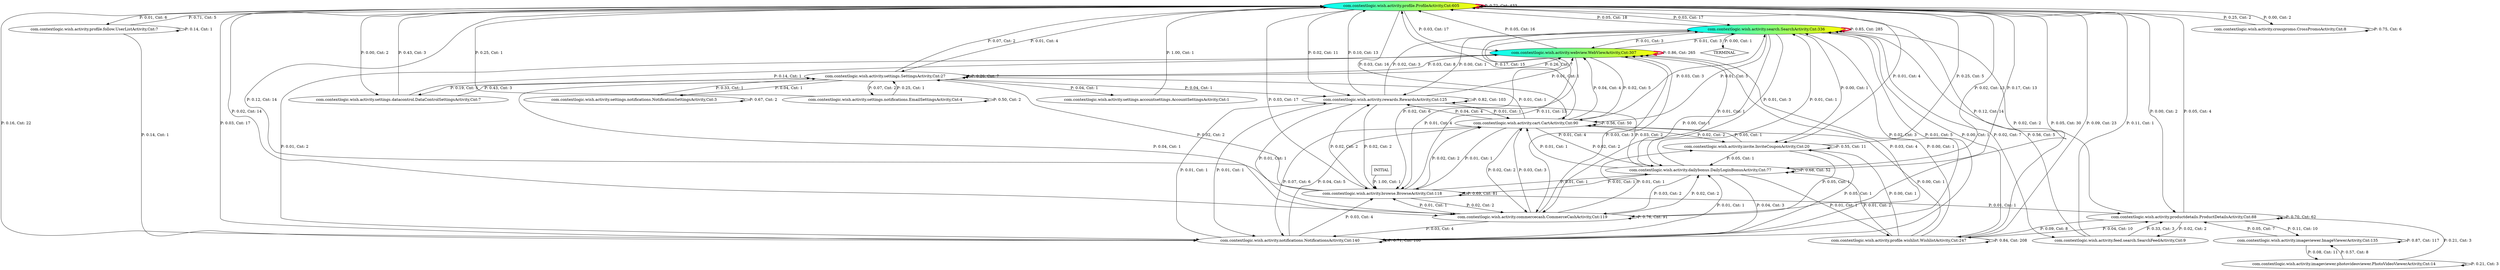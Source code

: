 digraph G {
  11 [label="com.contextlogic.wish.activity.profile.ProfileActivity,Cnt:605", fillcolor="cyan:yellow", style="filled"];
  15 [label="com.contextlogic.wish.activity.search.SearchActivity,Cnt:336", fillcolor="cyan:yellow", style="filled"];
  21 [label="com.contextlogic.wish.activity.webview.WebViewActivity,Cnt:307", fillcolor="cyan:yellow", style="filled"];
  13 [label="com.contextlogic.wish.activity.profile.wishlist.WishlistActivity,Cnt:247"];
  9 [label="com.contextlogic.wish.activity.notifications.NotificationsActivity,Cnt:140"];
  6 [label="com.contextlogic.wish.activity.imageviewer.ImageViewerActivity,Cnt:135"];
  14 [label="com.contextlogic.wish.activity.rewards.RewardsActivity,Cnt:125"];
  2 [label="com.contextlogic.wish.activity.commercecash.CommerceCashActivity,Cnt:119"];
  0 [label="com.contextlogic.wish.activity.browse.BrowseActivity,Cnt:118"];
  1 [label="com.contextlogic.wish.activity.cart.CartActivity,Cnt:90"];
  10 [label="com.contextlogic.wish.activity.productdetails.ProductDetailsActivity,Cnt:88"];
  4 [label="com.contextlogic.wish.activity.dailybonus.DailyLoginBonusActivity,Cnt:77"];
  16 [label="com.contextlogic.wish.activity.settings.SettingsActivity,Cnt:27"];
  8 [label="com.contextlogic.wish.activity.invite.InviteCouponActivity,Cnt:20"];
  7 [label="com.contextlogic.wish.activity.imageviewer.photovideoviewer.PhotoVideoViewerActivity,Cnt:14"];
  5 [label="com.contextlogic.wish.activity.feed.search.SearchFeedActivity,Cnt:9"];
  3 [label="com.contextlogic.wish.activity.crosspromo.CrossPromoActivity,Cnt:8"];
  12 [label="com.contextlogic.wish.activity.profile.follow.UserListActivity,Cnt:7"];
  18 [label="com.contextlogic.wish.activity.settings.datacontrol.DataControlSettingsActivity,Cnt:7"];
  19 [label="com.contextlogic.wish.activity.settings.notifications.EmailSettingsActivity,Cnt:4"];
  20 [label="com.contextlogic.wish.activity.settings.notifications.NotificationSettingsActivity,Cnt:3"];
  17 [label="com.contextlogic.wish.activity.settings.accountsettings.AccountSettingsActivity,Cnt:1"];
  22 [label="TERMINAL",shape=diamond];
  23 [label="INITIAL",shape=box];
11->11 [label="P: 0.72, Cnt: 433", color="crimson", penwidth=4];
15->15 [label="P: 0.85, Cnt: 285", color="crimson", penwidth=4];
21->21 [label="P: 0.86, Cnt: 265", color="crimson", penwidth=4];
13->13 [label="P: 0.84, Cnt: 208"];
6->6 [label="P: 0.87, Cnt: 117"];
14->14 [label="P: 0.82, Cnt: 103"];
9->9 [label="P: 0.71, Cnt: 100"];
2->2 [label="P: 0.76, Cnt: 91"];
0->0 [label="P: 0.69, Cnt: 81"];
10->10 [label="P: 0.70, Cnt: 62"];
4->4 [label="P: 0.68, Cnt: 52"];
1->1 [label="P: 0.56, Cnt: 50"];
11->13 [label="P: 0.05, Cnt: 30"];
13->11 [label="P: 0.09, Cnt: 23"];
9->11 [label="P: 0.16, Cnt: 22"];
15->11 [label="P: 0.05, Cnt: 18"];
11->0 [label="P: 0.03, Cnt: 17"];
11->9 [label="P: 0.03, Cnt: 17"];
11->15 [label="P: 0.03, Cnt: 17"];
11->21 [label="P: 0.03, Cnt: 17"];
11->1 [label="P: 0.03, Cnt: 16"];
21->11 [label="P: 0.05, Cnt: 16"];
1->11 [label="P: 0.17, Cnt: 15"];
0->11 [label="P: 0.12, Cnt: 14"];
2->11 [label="P: 0.12, Cnt: 14"];
11->2 [label="P: 0.02, Cnt: 14"];
0->15 [label="P: 0.11, Cnt: 13"];
4->11 [label="P: 0.17, Cnt: 13"];
11->4 [label="P: 0.02, Cnt: 13"];
14->11 [label="P: 0.10, Cnt: 13"];
6->7 [label="P: 0.08, Cnt: 11"];
8->8 [label="P: 0.55, Cnt: 11"];
11->14 [label="P: 0.02, Cnt: 11"];
10->6 [label="P: 0.11, Cnt: 10"];
13->10 [label="P: 0.04, Cnt: 10"];
7->6 [label="P: 0.57, Cnt: 8"];
10->13 [label="P: 0.09, Cnt: 8"];
21->16 [label="P: 0.03, Cnt: 8"];
6->10 [label="P: 0.05, Cnt: 7"];
15->5 [label="P: 0.02, Cnt: 7"];
16->16 [label="P: 0.26, Cnt: 7"];
16->21 [label="P: 0.26, Cnt: 7"];
1->9 [label="P: 0.07, Cnt: 6"];
3->3 [label="P: 0.75, Cnt: 6"];
11->12 [label="P: 0.01, Cnt: 6"];
15->0 [label="P: 0.02, Cnt: 6"];
5->15 [label="P: 0.56, Cnt: 5"];
8->11 [label="P: 0.25, Cnt: 5"];
9->1 [label="P: 0.04, Cnt: 5"];
12->11 [label="P: 0.71, Cnt: 5"];
15->1 [label="P: 0.01, Cnt: 5"];
15->9 [label="P: 0.01, Cnt: 5"];
16->18 [label="P: 0.19, Cnt: 5"];
21->1 [label="P: 0.02, Cnt: 5"];
1->14 [label="P: 0.04, Cnt: 4"];
1->21 [label="P: 0.04, Cnt: 4"];
2->9 [label="P: 0.03, Cnt: 4"];
9->0 [label="P: 0.03, Cnt: 4"];
9->21 [label="P: 0.03, Cnt: 4"];
10->11 [label="P: 0.05, Cnt: 4"];
11->8 [label="P: 0.01, Cnt: 4"];
11->16 [label="P: 0.01, Cnt: 4"];
21->0 [label="P: 0.01, Cnt: 4"];
21->2 [label="P: 0.01, Cnt: 4"];
1->15 [label="P: 0.03, Cnt: 3"];
2->1 [label="P: 0.03, Cnt: 3"];
2->21 [label="P: 0.03, Cnt: 3"];
4->9 [label="P: 0.04, Cnt: 3"];
5->10 [label="P: 0.33, Cnt: 3"];
7->7 [label="P: 0.21, Cnt: 3"];
7->10 [label="P: 0.21, Cnt: 3"];
9->15 [label="P: 0.02, Cnt: 3"];
14->15 [label="P: 0.02, Cnt: 3"];
15->4 [label="P: 0.01, Cnt: 3"];
15->21 [label="P: 0.01, Cnt: 3"];
18->11 [label="P: 0.43, Cnt: 3"];
18->16 [label="P: 0.43, Cnt: 3"];
21->15 [label="P: 0.01, Cnt: 3"];
0->1 [label="P: 0.02, Cnt: 2"];
0->2 [label="P: 0.02, Cnt: 2"];
0->14 [label="P: 0.02, Cnt: 2"];
0->16 [label="P: 0.02, Cnt: 2"];
1->2 [label="P: 0.02, Cnt: 2"];
1->4 [label="P: 0.02, Cnt: 2"];
1->8 [label="P: 0.02, Cnt: 2"];
2->4 [label="P: 0.02, Cnt: 2"];
3->11 [label="P: 0.25, Cnt: 2"];
4->2 [label="P: 0.03, Cnt: 2"];
4->14 [label="P: 0.03, Cnt: 2"];
10->5 [label="P: 0.02, Cnt: 2"];
10->15 [label="P: 0.02, Cnt: 2"];
11->3 [label="P: 0.00, Cnt: 2"];
11->10 [label="P: 0.00, Cnt: 2"];
11->18 [label="P: 0.00, Cnt: 2"];
13->4 [label="P: 0.01, Cnt: 2"];
14->0 [label="P: 0.02, Cnt: 2"];
16->11 [label="P: 0.07, Cnt: 2"];
16->19 [label="P: 0.07, Cnt: 2"];
19->19 [label="P: 0.50, Cnt: 2"];
20->20 [label="P: 0.67, Cnt: 2"];
21->9 [label="P: 0.01, Cnt: 2"];
0->4 [label="P: 0.01, Cnt: 1"];
0->10 [label="P: 0.01, Cnt: 1"];
1->0 [label="P: 0.01, Cnt: 1"];
1->16 [label="P: 0.01, Cnt: 1"];
2->0 [label="P: 0.01, Cnt: 1"];
2->8 [label="P: 0.01, Cnt: 1"];
4->0 [label="P: 0.01, Cnt: 1"];
4->1 [label="P: 0.01, Cnt: 1"];
4->13 [label="P: 0.01, Cnt: 1"];
4->15 [label="P: 0.01, Cnt: 1"];
4->21 [label="P: 0.01, Cnt: 1"];
5->11 [label="P: 0.11, Cnt: 1"];
8->1 [label="P: 0.05, Cnt: 1"];
8->2 [label="P: 0.05, Cnt: 1"];
8->4 [label="P: 0.05, Cnt: 1"];
8->9 [label="P: 0.05, Cnt: 1"];
9->4 [label="P: 0.01, Cnt: 1"];
9->14 [label="P: 0.01, Cnt: 1"];
12->9 [label="P: 0.14, Cnt: 1"];
12->12 [label="P: 0.14, Cnt: 1"];
13->1 [label="P: 0.00, Cnt: 1"];
13->8 [label="P: 0.00, Cnt: 1"];
13->15 [label="P: 0.00, Cnt: 1"];
13->21 [label="P: 0.00, Cnt: 1"];
14->1 [label="P: 0.01, Cnt: 1"];
14->2 [label="P: 0.01, Cnt: 1"];
14->9 [label="P: 0.01, Cnt: 1"];
14->21 [label="P: 0.01, Cnt: 1"];
15->2 [label="P: 0.00, Cnt: 1"];
15->8 [label="P: 0.00, Cnt: 1"];
15->14 [label="P: 0.00, Cnt: 1"];
15->22 [label="P: 0.00, Cnt: 1"];
16->2 [label="P: 0.04, Cnt: 1"];
16->14 [label="P: 0.04, Cnt: 1"];
16->17 [label="P: 0.04, Cnt: 1"];
16->20 [label="P: 0.04, Cnt: 1"];
17->11 [label="P: 1.00, Cnt: 1"];
18->21 [label="P: 0.14, Cnt: 1"];
19->11 [label="P: 0.25, Cnt: 1"];
19->16 [label="P: 0.25, Cnt: 1"];
20->16 [label="P: 0.33, Cnt: 1"];
23->0 [label="P: 1.00, Cnt: 1"];
}
